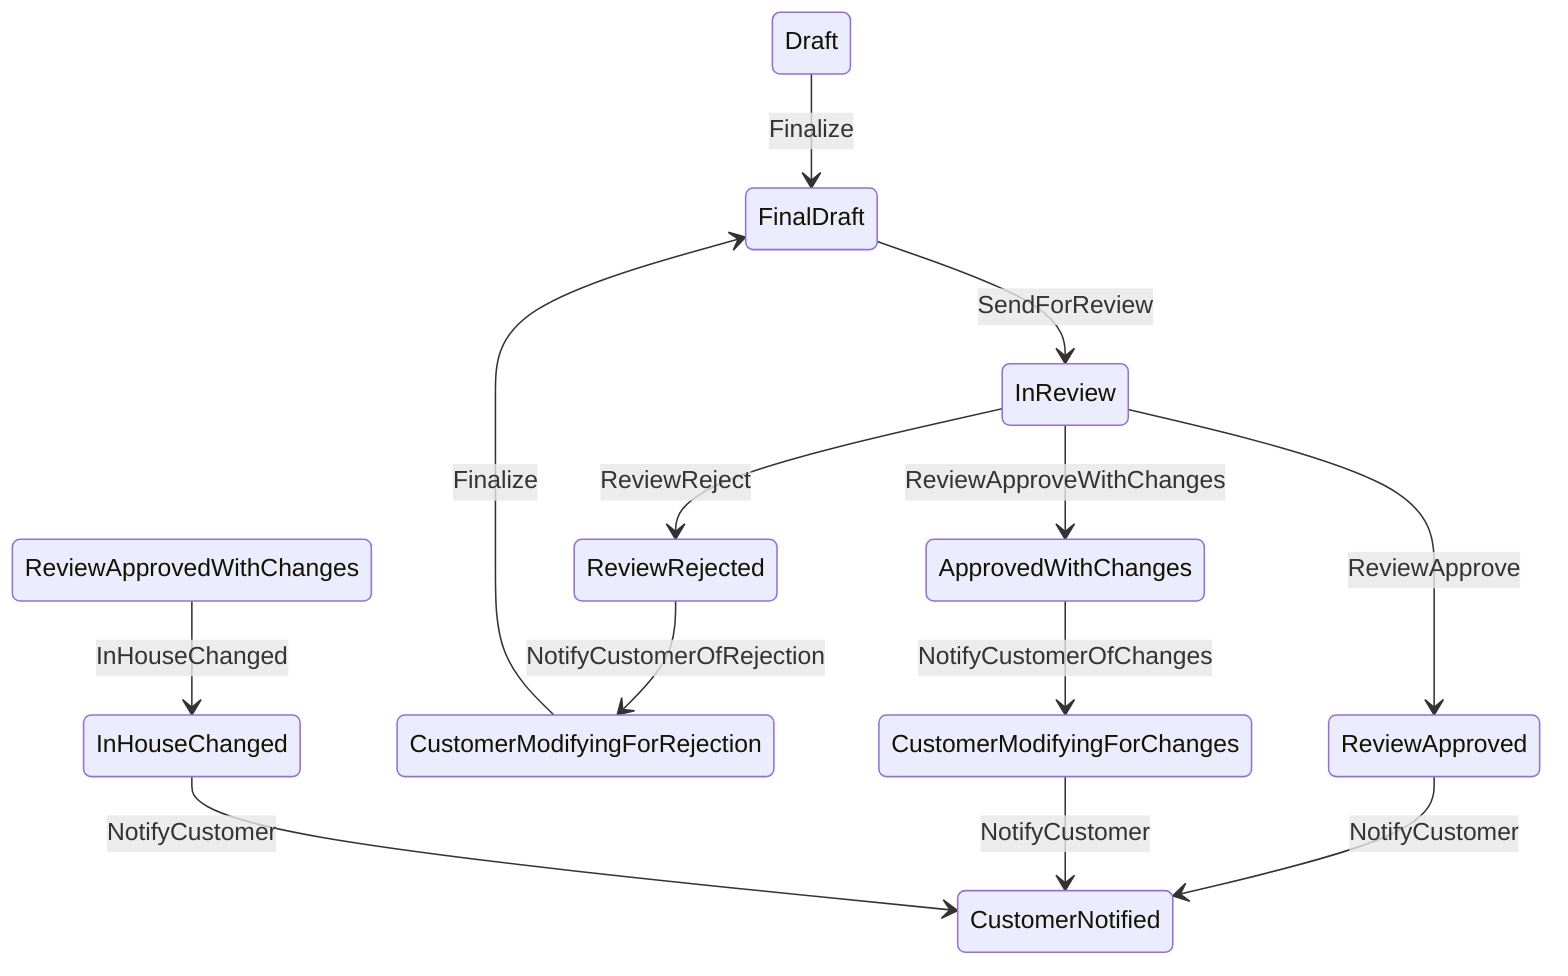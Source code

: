 stateDiagram-v2
Draft --> FinalDraft : Finalize
FinalDraft --> InReview : SendForReview
InReview --> ReviewApproved : ReviewApprove
InReview --> ReviewRejected : ReviewReject
InReview --> ApprovedWithChanges : ReviewApproveWithChanges
ReviewApproved --> CustomerNotified : NotifyCustomer
ReviewRejected --> CustomerModifyingForRejection : NotifyCustomerOfRejection
CustomerModifyingForRejection --> FinalDraft : Finalize
ApprovedWithChanges --> CustomerModifyingForChanges : NotifyCustomerOfChanges
CustomerModifyingForChanges --> CustomerNotified : NotifyCustomer
ReviewApprovedWithChanges --> InHouseChanged : InHouseChanged
InHouseChanged --> CustomerNotified : NotifyCustomer